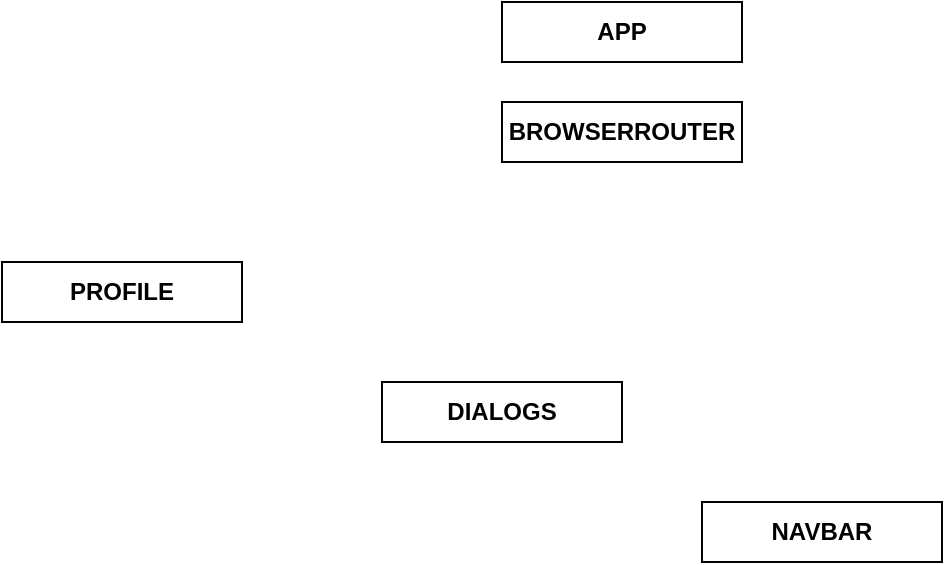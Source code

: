 <mxfile version="20.8.23" type="github">
  <diagram name="Страница 1" id="mh4aOyLbkz3jxuIJNKNL">
    <mxGraphModel dx="775" dy="440" grid="1" gridSize="10" guides="1" tooltips="1" connect="1" arrows="1" fold="1" page="1" pageScale="1" pageWidth="827" pageHeight="1169" math="0" shadow="0">
      <root>
        <mxCell id="0" />
        <mxCell id="1" parent="0" />
        <mxCell id="DwSnuwkQQs7i9CcLiAjb-1" value="&lt;b&gt;APP&lt;/b&gt;" style="rounded=0;whiteSpace=wrap;html=1;" vertex="1" parent="1">
          <mxGeometry x="400" y="50" width="120" height="30" as="geometry" />
        </mxCell>
        <mxCell id="DwSnuwkQQs7i9CcLiAjb-3" value="&lt;b&gt;BROWSERROUTER&lt;/b&gt;" style="rounded=0;whiteSpace=wrap;html=1;" vertex="1" parent="1">
          <mxGeometry x="400" y="100" width="120" height="30" as="geometry" />
        </mxCell>
        <mxCell id="DwSnuwkQQs7i9CcLiAjb-4" value="&lt;b&gt;PROFILE&lt;/b&gt;" style="rounded=0;whiteSpace=wrap;html=1;" vertex="1" parent="1">
          <mxGeometry x="150" y="180" width="120" height="30" as="geometry" />
        </mxCell>
        <mxCell id="DwSnuwkQQs7i9CcLiAjb-5" value="&lt;b&gt;DIALOGS&lt;/b&gt;" style="rounded=0;whiteSpace=wrap;html=1;" vertex="1" parent="1">
          <mxGeometry x="340" y="240" width="120" height="30" as="geometry" />
        </mxCell>
        <mxCell id="DwSnuwkQQs7i9CcLiAjb-6" value="&lt;b&gt;NAVBAR&lt;/b&gt;" style="rounded=0;whiteSpace=wrap;html=1;" vertex="1" parent="1">
          <mxGeometry x="500" y="300" width="120" height="30" as="geometry" />
        </mxCell>
      </root>
    </mxGraphModel>
  </diagram>
</mxfile>

